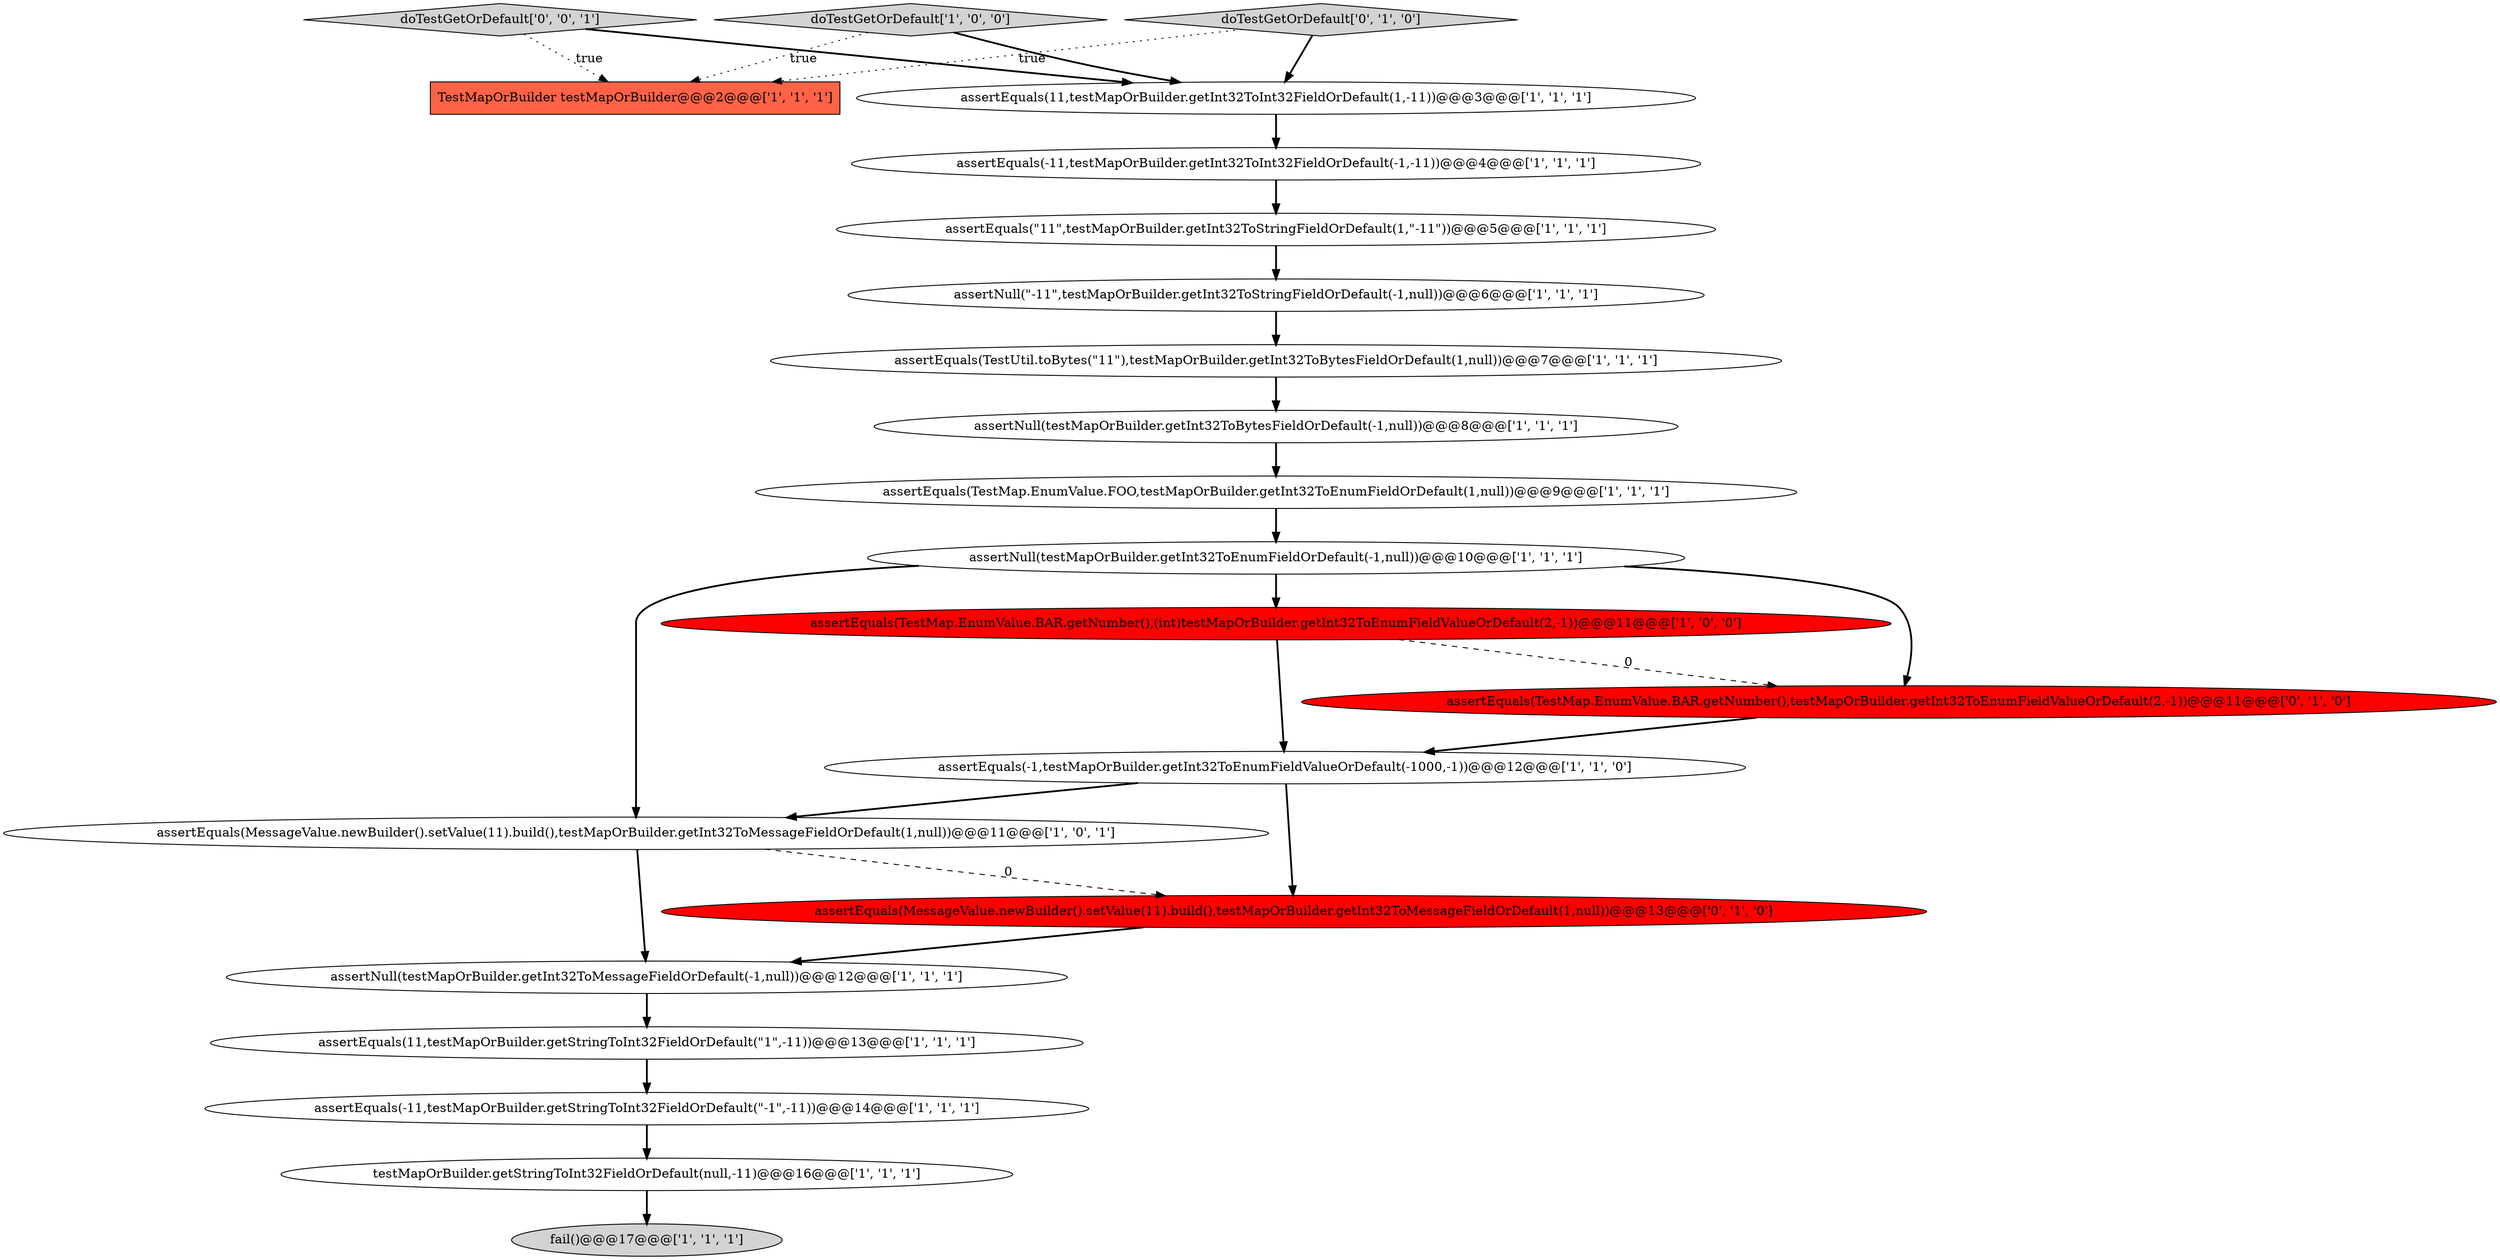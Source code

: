 digraph {
5 [style = filled, label = "assertEquals(TestMap.EnumValue.FOO,testMapOrBuilder.getInt32ToEnumFieldOrDefault(1,null))@@@9@@@['1', '1', '1']", fillcolor = white, shape = ellipse image = "AAA0AAABBB1BBB"];
20 [style = filled, label = "assertEquals(TestMap.EnumValue.BAR.getNumber(),testMapOrBuilder.getInt32ToEnumFieldValueOrDefault(2,-1))@@@11@@@['0', '1', '0']", fillcolor = red, shape = ellipse image = "AAA1AAABBB2BBB"];
4 [style = filled, label = "assertNull(testMapOrBuilder.getInt32ToMessageFieldOrDefault(-1,null))@@@12@@@['1', '1', '1']", fillcolor = white, shape = ellipse image = "AAA0AAABBB1BBB"];
1 [style = filled, label = "TestMapOrBuilder testMapOrBuilder@@@2@@@['1', '1', '1']", fillcolor = tomato, shape = box image = "AAA0AAABBB1BBB"];
0 [style = filled, label = "assertNull(testMapOrBuilder.getInt32ToEnumFieldOrDefault(-1,null))@@@10@@@['1', '1', '1']", fillcolor = white, shape = ellipse image = "AAA0AAABBB1BBB"];
9 [style = filled, label = "assertEquals(11,testMapOrBuilder.getInt32ToInt32FieldOrDefault(1,-11))@@@3@@@['1', '1', '1']", fillcolor = white, shape = ellipse image = "AAA0AAABBB1BBB"];
12 [style = filled, label = "assertEquals(11,testMapOrBuilder.getStringToInt32FieldOrDefault(\"1\",-11))@@@13@@@['1', '1', '1']", fillcolor = white, shape = ellipse image = "AAA0AAABBB1BBB"];
8 [style = filled, label = "assertEquals(TestMap.EnumValue.BAR.getNumber(),(int)testMapOrBuilder.getInt32ToEnumFieldValueOrDefault(2,-1))@@@11@@@['1', '0', '0']", fillcolor = red, shape = ellipse image = "AAA1AAABBB1BBB"];
21 [style = filled, label = "doTestGetOrDefault['0', '0', '1']", fillcolor = lightgray, shape = diamond image = "AAA0AAABBB3BBB"];
3 [style = filled, label = "assertEquals(MessageValue.newBuilder().setValue(11).build(),testMapOrBuilder.getInt32ToMessageFieldOrDefault(1,null))@@@11@@@['1', '0', '1']", fillcolor = white, shape = ellipse image = "AAA0AAABBB1BBB"];
19 [style = filled, label = "doTestGetOrDefault['0', '1', '0']", fillcolor = lightgray, shape = diamond image = "AAA0AAABBB2BBB"];
14 [style = filled, label = "assertNull(\"-11\",testMapOrBuilder.getInt32ToStringFieldOrDefault(-1,null))@@@6@@@['1', '1', '1']", fillcolor = white, shape = ellipse image = "AAA0AAABBB1BBB"];
17 [style = filled, label = "doTestGetOrDefault['1', '0', '0']", fillcolor = lightgray, shape = diamond image = "AAA0AAABBB1BBB"];
2 [style = filled, label = "assertEquals(-11,testMapOrBuilder.getInt32ToInt32FieldOrDefault(-1,-11))@@@4@@@['1', '1', '1']", fillcolor = white, shape = ellipse image = "AAA0AAABBB1BBB"];
6 [style = filled, label = "assertEquals(-1,testMapOrBuilder.getInt32ToEnumFieldValueOrDefault(-1000,-1))@@@12@@@['1', '1', '0']", fillcolor = white, shape = ellipse image = "AAA0AAABBB1BBB"];
18 [style = filled, label = "assertEquals(MessageValue.newBuilder().setValue(11).build(),testMapOrBuilder.getInt32ToMessageFieldOrDefault(1,null))@@@13@@@['0', '1', '0']", fillcolor = red, shape = ellipse image = "AAA1AAABBB2BBB"];
15 [style = filled, label = "testMapOrBuilder.getStringToInt32FieldOrDefault(null,-11)@@@16@@@['1', '1', '1']", fillcolor = white, shape = ellipse image = "AAA0AAABBB1BBB"];
7 [style = filled, label = "fail()@@@17@@@['1', '1', '1']", fillcolor = lightgray, shape = ellipse image = "AAA0AAABBB1BBB"];
10 [style = filled, label = "assertEquals(TestUtil.toBytes(\"11\"),testMapOrBuilder.getInt32ToBytesFieldOrDefault(1,null))@@@7@@@['1', '1', '1']", fillcolor = white, shape = ellipse image = "AAA0AAABBB1BBB"];
16 [style = filled, label = "assertNull(testMapOrBuilder.getInt32ToBytesFieldOrDefault(-1,null))@@@8@@@['1', '1', '1']", fillcolor = white, shape = ellipse image = "AAA0AAABBB1BBB"];
11 [style = filled, label = "assertEquals(\"11\",testMapOrBuilder.getInt32ToStringFieldOrDefault(1,\"-11\"))@@@5@@@['1', '1', '1']", fillcolor = white, shape = ellipse image = "AAA0AAABBB1BBB"];
13 [style = filled, label = "assertEquals(-11,testMapOrBuilder.getStringToInt32FieldOrDefault(\"-1\",-11))@@@14@@@['1', '1', '1']", fillcolor = white, shape = ellipse image = "AAA0AAABBB1BBB"];
0->3 [style = bold, label=""];
6->3 [style = bold, label=""];
19->1 [style = dotted, label="true"];
15->7 [style = bold, label=""];
21->1 [style = dotted, label="true"];
11->14 [style = bold, label=""];
9->2 [style = bold, label=""];
6->18 [style = bold, label=""];
17->1 [style = dotted, label="true"];
3->18 [style = dashed, label="0"];
17->9 [style = bold, label=""];
8->20 [style = dashed, label="0"];
14->10 [style = bold, label=""];
8->6 [style = bold, label=""];
20->6 [style = bold, label=""];
3->4 [style = bold, label=""];
12->13 [style = bold, label=""];
21->9 [style = bold, label=""];
18->4 [style = bold, label=""];
10->16 [style = bold, label=""];
5->0 [style = bold, label=""];
19->9 [style = bold, label=""];
0->8 [style = bold, label=""];
16->5 [style = bold, label=""];
4->12 [style = bold, label=""];
0->20 [style = bold, label=""];
13->15 [style = bold, label=""];
2->11 [style = bold, label=""];
}
